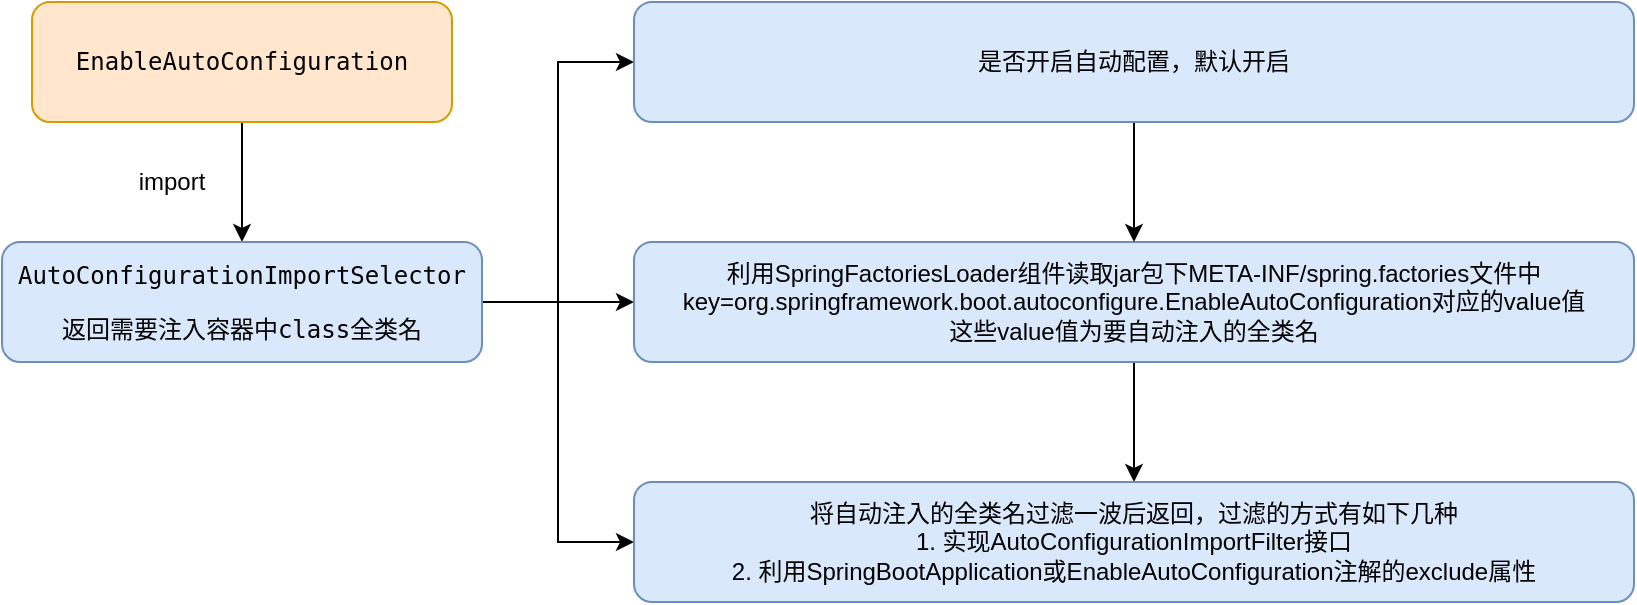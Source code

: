<mxfile version="14.5.1" type="github">
  <diagram id="qD87dwTqAL2Hw8GyxTzB" name="Page-1">
    <mxGraphModel dx="946" dy="536" grid="1" gridSize="10" guides="1" tooltips="1" connect="1" arrows="1" fold="1" page="1" pageScale="1" pageWidth="827" pageHeight="1169" math="0" shadow="0">
      <root>
        <mxCell id="0" />
        <mxCell id="1" parent="0" />
        <mxCell id="G75y9jQYr7VfvWaaaW1N-3" style="edgeStyle=orthogonalEdgeStyle;rounded=0;orthogonalLoop=1;jettySize=auto;html=1;entryX=0.5;entryY=0;entryDx=0;entryDy=0;" edge="1" parent="1" source="G75y9jQYr7VfvWaaaW1N-1" target="G75y9jQYr7VfvWaaaW1N-2">
          <mxGeometry relative="1" as="geometry" />
        </mxCell>
        <mxCell id="G75y9jQYr7VfvWaaaW1N-1" value="&lt;pre&gt;EnableAutoConfiguration&lt;/pre&gt;" style="rounded=1;whiteSpace=wrap;html=1;fillColor=#ffe6cc;strokeColor=#d79b00;" vertex="1" parent="1">
          <mxGeometry x="160" y="60" width="210" height="60" as="geometry" />
        </mxCell>
        <mxCell id="G75y9jQYr7VfvWaaaW1N-13" style="edgeStyle=orthogonalEdgeStyle;rounded=0;orthogonalLoop=1;jettySize=auto;html=1;exitX=1;exitY=0.5;exitDx=0;exitDy=0;entryX=0;entryY=0.5;entryDx=0;entryDy=0;" edge="1" parent="1" source="G75y9jQYr7VfvWaaaW1N-2" target="G75y9jQYr7VfvWaaaW1N-10">
          <mxGeometry relative="1" as="geometry" />
        </mxCell>
        <mxCell id="G75y9jQYr7VfvWaaaW1N-15" style="edgeStyle=orthogonalEdgeStyle;rounded=0;orthogonalLoop=1;jettySize=auto;html=1;exitX=1;exitY=0.5;exitDx=0;exitDy=0;entryX=0;entryY=0.5;entryDx=0;entryDy=0;" edge="1" parent="1" source="G75y9jQYr7VfvWaaaW1N-2" target="G75y9jQYr7VfvWaaaW1N-9">
          <mxGeometry relative="1" as="geometry" />
        </mxCell>
        <mxCell id="G75y9jQYr7VfvWaaaW1N-17" style="edgeStyle=orthogonalEdgeStyle;rounded=0;orthogonalLoop=1;jettySize=auto;html=1;exitX=1;exitY=0.5;exitDx=0;exitDy=0;entryX=0;entryY=0.5;entryDx=0;entryDy=0;" edge="1" parent="1" source="G75y9jQYr7VfvWaaaW1N-2" target="G75y9jQYr7VfvWaaaW1N-7">
          <mxGeometry relative="1" as="geometry" />
        </mxCell>
        <mxCell id="G75y9jQYr7VfvWaaaW1N-2" value="&lt;pre&gt;&lt;pre&gt;AutoConfigurationImportSelector&lt;/pre&gt;&lt;pre&gt;返回需要注入容器中class全类名&lt;/pre&gt;&lt;/pre&gt;" style="rounded=1;whiteSpace=wrap;html=1;fillColor=#dae8fc;strokeColor=#6c8ebf;" vertex="1" parent="1">
          <mxGeometry x="145" y="180" width="240" height="60" as="geometry" />
        </mxCell>
        <mxCell id="G75y9jQYr7VfvWaaaW1N-4" value="import" style="text;html=1;strokeColor=none;fillColor=none;align=center;verticalAlign=middle;whiteSpace=wrap;rounded=0;" vertex="1" parent="1">
          <mxGeometry x="210" y="140" width="40" height="20" as="geometry" />
        </mxCell>
        <mxCell id="G75y9jQYr7VfvWaaaW1N-12" style="edgeStyle=orthogonalEdgeStyle;rounded=0;orthogonalLoop=1;jettySize=auto;html=1;entryX=0.5;entryY=0;entryDx=0;entryDy=0;" edge="1" parent="1" source="G75y9jQYr7VfvWaaaW1N-7" target="G75y9jQYr7VfvWaaaW1N-9">
          <mxGeometry relative="1" as="geometry" />
        </mxCell>
        <mxCell id="G75y9jQYr7VfvWaaaW1N-7" value="利用SpringFactoriesLoader组件读取&lt;span&gt;jar包下META-INF/spring.factories&lt;/span&gt;文件中&lt;br&gt;key=org.springframework.boot.autoconfigure.EnableAutoConfiguration对应的value值&lt;br&gt;这些value值为要自动注入的全类名" style="rounded=1;whiteSpace=wrap;html=1;fillColor=#dae8fc;strokeColor=#6c8ebf;" vertex="1" parent="1">
          <mxGeometry x="461" y="180" width="500" height="60" as="geometry" />
        </mxCell>
        <mxCell id="G75y9jQYr7VfvWaaaW1N-9" value="将自动注入的全类名过滤一波后返回，过滤的方式有如下几种&lt;br&gt;1. 实现AutoConfigurationImportFilter接口&lt;br&gt;2. 利用SpringBootApplication或EnableAutoConfiguration注解的exclude属性" style="rounded=1;whiteSpace=wrap;html=1;fillColor=#dae8fc;strokeColor=#6c8ebf;" vertex="1" parent="1">
          <mxGeometry x="461" y="300" width="500" height="60" as="geometry" />
        </mxCell>
        <mxCell id="G75y9jQYr7VfvWaaaW1N-11" style="edgeStyle=orthogonalEdgeStyle;rounded=0;orthogonalLoop=1;jettySize=auto;html=1;entryX=0.5;entryY=0;entryDx=0;entryDy=0;" edge="1" parent="1" source="G75y9jQYr7VfvWaaaW1N-10" target="G75y9jQYr7VfvWaaaW1N-7">
          <mxGeometry relative="1" as="geometry" />
        </mxCell>
        <mxCell id="G75y9jQYr7VfvWaaaW1N-10" value="是否开启自动配置，默认开启" style="rounded=1;whiteSpace=wrap;html=1;fillColor=#dae8fc;strokeColor=#6c8ebf;" vertex="1" parent="1">
          <mxGeometry x="461" y="60" width="500" height="60" as="geometry" />
        </mxCell>
      </root>
    </mxGraphModel>
  </diagram>
</mxfile>
